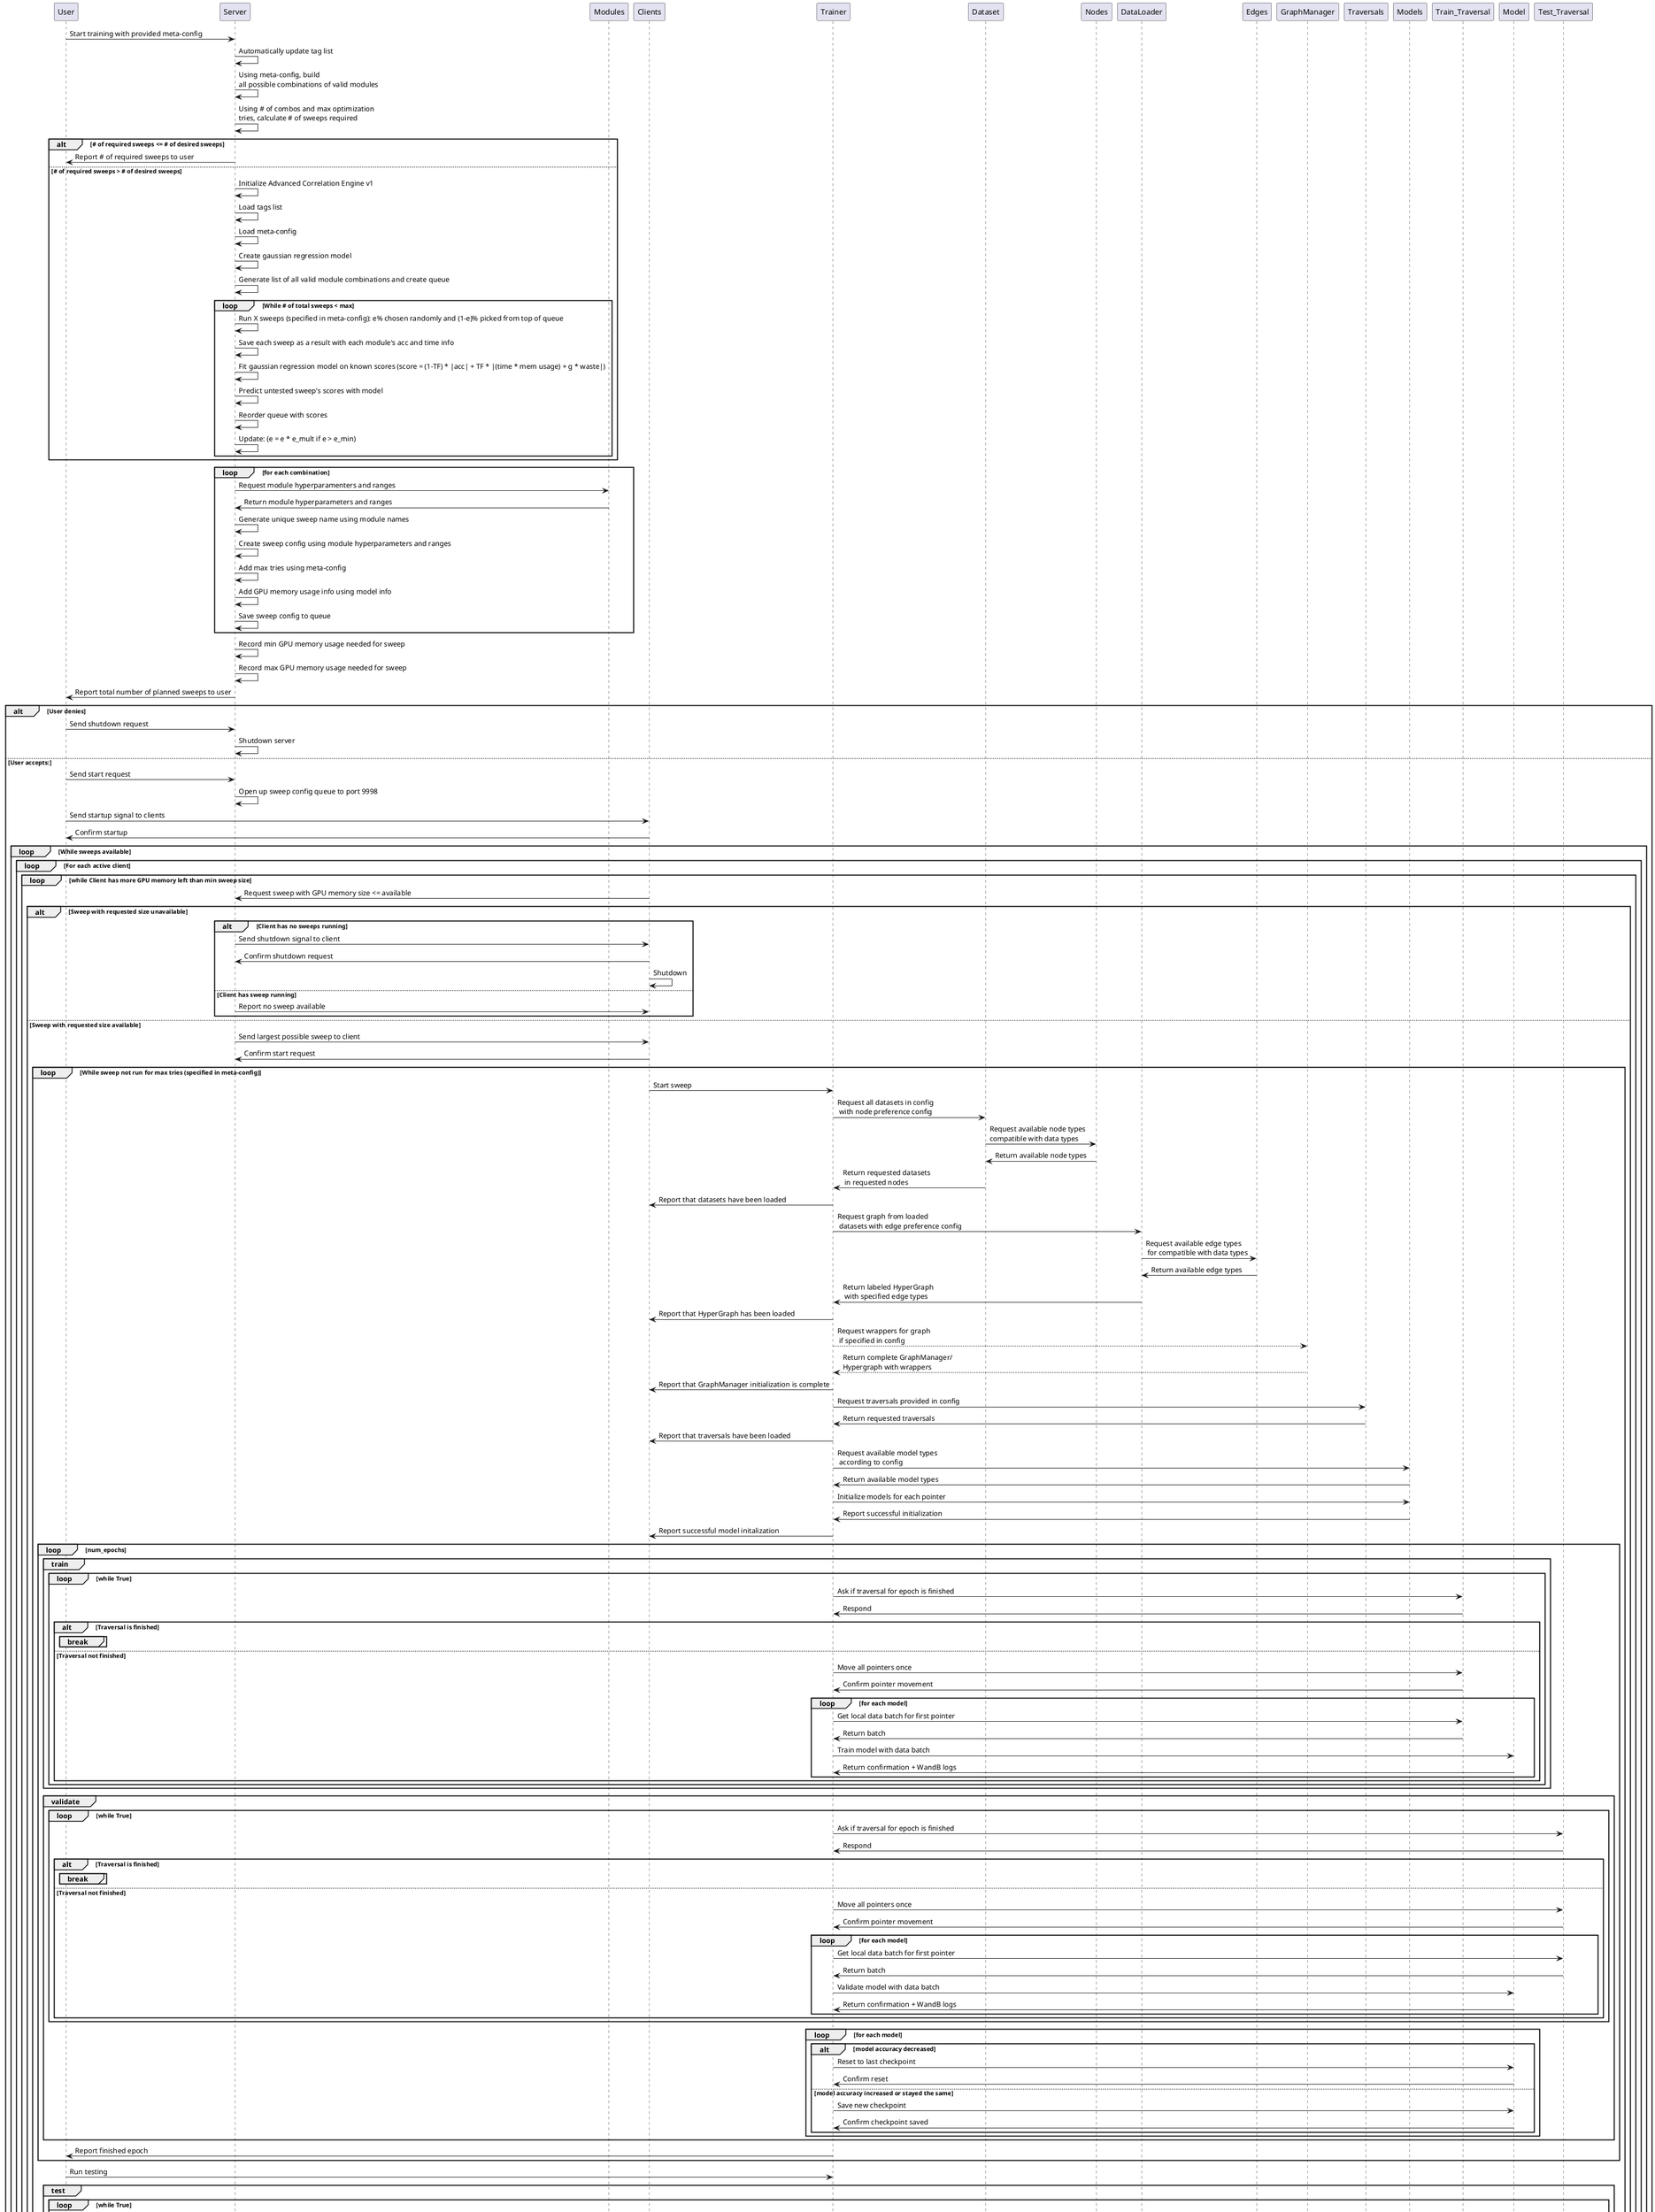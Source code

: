 @startuml complete
User->Server: Start training with provided meta-config
Server->Server: Automatically update tag list
Server->Server: Using meta-config, build \nall possible combinations of valid modules
Server->Server: Using # of combos and max optimization \ntries, calculate # of sweeps required
alt # of required sweeps <= # of desired sweeps
    Server->User: Report # of required sweeps to user
else # of required sweeps > # of desired sweeps
    Server->Server: Initialize Advanced Correlation Engine v1
    Server->Server: Load tags list
    Server->Server: Load meta-config
    Server->Server: Create gaussian regression model
    Server->Server: Generate list of all valid module combinations and create queue
    loop While # of total sweeps < max
        Server->Server: Run X sweeps (specified in meta-config): e% chosen randomly and (1-e)% picked from top of queue
        Server->Server: Save each sweep as a result with each module's acc and time info
        Server->Server: Fit gaussian regression model on known scores (score = (1-TF) * |acc| + TF * |(time * mem usage) + g * waste|)
        Server->Server: Predict untested sweep's scores with model
        Server->Server: Reorder queue with scores 
        Server->Server: Update: (e = e * e_mult if e > e_min)
    end
end
loop for each combination
    Server->Modules: Request module hyperparamenters and ranges
    Modules->Server: Return module hyperparameters and ranges
    Server->Server: Generate unique sweep name using module names
    Server->Server: Create sweep config using module hyperparameters and ranges
    Server->Server: Add max tries using meta-config
    Server->Server: Add GPU memory usage info using model info
    Server->Server: Save sweep config to queue
end
Server->Server: Record min GPU memory usage needed for sweep
Server->Server: Record max GPU memory usage needed for sweep
Server->User: Report total number of planned sweeps to user
alt User denies
    User->Server: Send shutdown request
    Server->Server: Shutdown server
else User accepts:
    User->Server: Send start request
    Server->Server: Open up sweep config queue to port 9998
    User->Clients: Send startup signal to clients
    Clients->User: Confirm startup
    loop While sweeps available
        loop For each active client
            loop while Client has more GPU memory left than min sweep size
                Clients->Server: Request sweep with GPU memory size <= available
                alt Sweep with requested size unavailable
                    alt Client has no sweeps running
                        Server->Clients: Send shutdown signal to client
                        Clients->Server: Confirm shutdown request
                        Clients->Clients: Shutdown
                    else Client has sweep running
                        Server->Clients: Report no sweep available
                    end
                else Sweep with requested size available
                    
                    Server->Clients: Send largest possible sweep to client
                    Clients->Server: Confirm start request
                    loop While sweep not run for max tries (specified in meta-config)
                        Clients->Trainer: Start sweep
                        Trainer->Dataset: Request all datasets in config\n with node preference config
                        Dataset->Nodes: Request available node types \ncompatible with data types
                        Nodes->Dataset: Return available node types
                        Dataset->Trainer: Return requested datasets\n in requested nodes
                        Trainer->Clients: Report that datasets have been loaded
                        Trainer->DataLoader: Request graph from loaded\n datasets with edge preference config
                        DataLoader->Edges: Request available edge types\n for compatible with data types
                        Edges->DataLoader: Return available edge types
                        DataLoader->Trainer: Return labeled HyperGraph\n with specified edge types
                        Trainer->Clients: Report that HyperGraph has been loaded
                        Trainer-->GraphManager: Request wrappers for graph\n if specified in config
                        GraphManager-->Trainer: Return complete GraphManager/\nHypergraph with wrappers
                        Trainer->Clients: Report that GraphManager initialization is complete
                        Trainer->Traversals: Request traversals provided in config
                        Traversals->Trainer: Return requested traversals
                        Trainer->Clients: Report that traversals have been loaded
                        Trainer->Models: Request available model types\n according to config
                        Models->Trainer: Return available model types
                        Trainer->Models: Initialize models for each pointer
                        Models->Trainer: Report successful initialization
                        Trainer->Clients: Report successful model initalization
                        loop num_epochs
                            group train
                                loop while True
                                    Trainer->Train_Traversal: Ask if traversal for epoch is finished
                                    Train_Traversal->Trainer: Respond
                                    alt Traversal is finished
                                        break
                                        end
                                    else Traversal not finished
                                        Trainer->Train_Traversal: Move all pointers once
                                        Train_Traversal->Trainer: Confirm pointer movement
                                        loop for each model
                                            
                                            Trainer->Train_Traversal: Get local data batch for first pointer
                                            Train_Traversal->Trainer: Return batch
                                            Trainer->Model: Train model with data batch
                                            Model->Trainer: Return confirmation + WandB logs
                                        end
                                    end
                                end
                            end
                            group validate
                                loop while True
                                    Trainer->Test_Traversal: Ask if traversal for epoch is finished
                                    Test_Traversal->Trainer: Respond
                                    alt Traversal is finished
                                        break
                                        end
                                    else Traversal not finished
                                        Trainer->Test_Traversal: Move all pointers once
                                        Test_Traversal->Trainer: Confirm pointer movement
                                        loop for each model
                                            Trainer->Test_Traversal: Get local data batch for first pointer
                                            Test_Traversal->Trainer: Return batch
                                            Trainer->Model: Validate model with data batch
                                            Model->Trainer: Return confirmation + WandB logs
                                        end
                                    end
                                    
                                end
                                loop for each model
                                    alt model accuracy decreased
                                        Trainer->Model: Reset to last checkpoint
                                        Model->Trainer: Confirm reset
                                    else model accuracy increased or stayed the same
                                        Trainer->Model: Save new checkpoint
                                        Model->Trainer: Confirm checkpoint saved
                                    end
                                end
                            end
                        Trainer->User: Report finished epoch
                        end
                        User->Trainer: Run testing
                        group test
                            loop while True
                                Trainer->Test_Traversal: Ask if traversal for epoch is finished
                                Test_Traversal->Trainer: Respond
                                alt Traversal is finished
                                    break
                                    end
                                else Traversal not finished
                                    Trainer->Test_Traversal: Move all pointers once
                                    Test_Traversal->Trainer: Confirm pointer movement
                                    loop for each model
                                        Trainer->Test_Traversal: Get local data batch for first pointer
                                        Test_Traversal->Trainer: Return batch
                                        Trainer->Model: Test model with data batch
                                        Model->Trainer: Return confirmation + WandB logs
                                    end
                                end
                            end
                        end
                        Trainer->Trainer: Save WandB metrics for sweep optimization
                    end
                    Trainer->Clients: Return WandB logs and saved models
                end
            end
        end
    end
    Server->Clients: Send shutdown signal to client
    Clients->Server: Confirm shutdown request
    Clients->Clients: Shutdown all clients
    Server->User: Report sweeps finished
    Server->User: Report metrics if available
    Server->Server: Shutdown server
end


@enduml